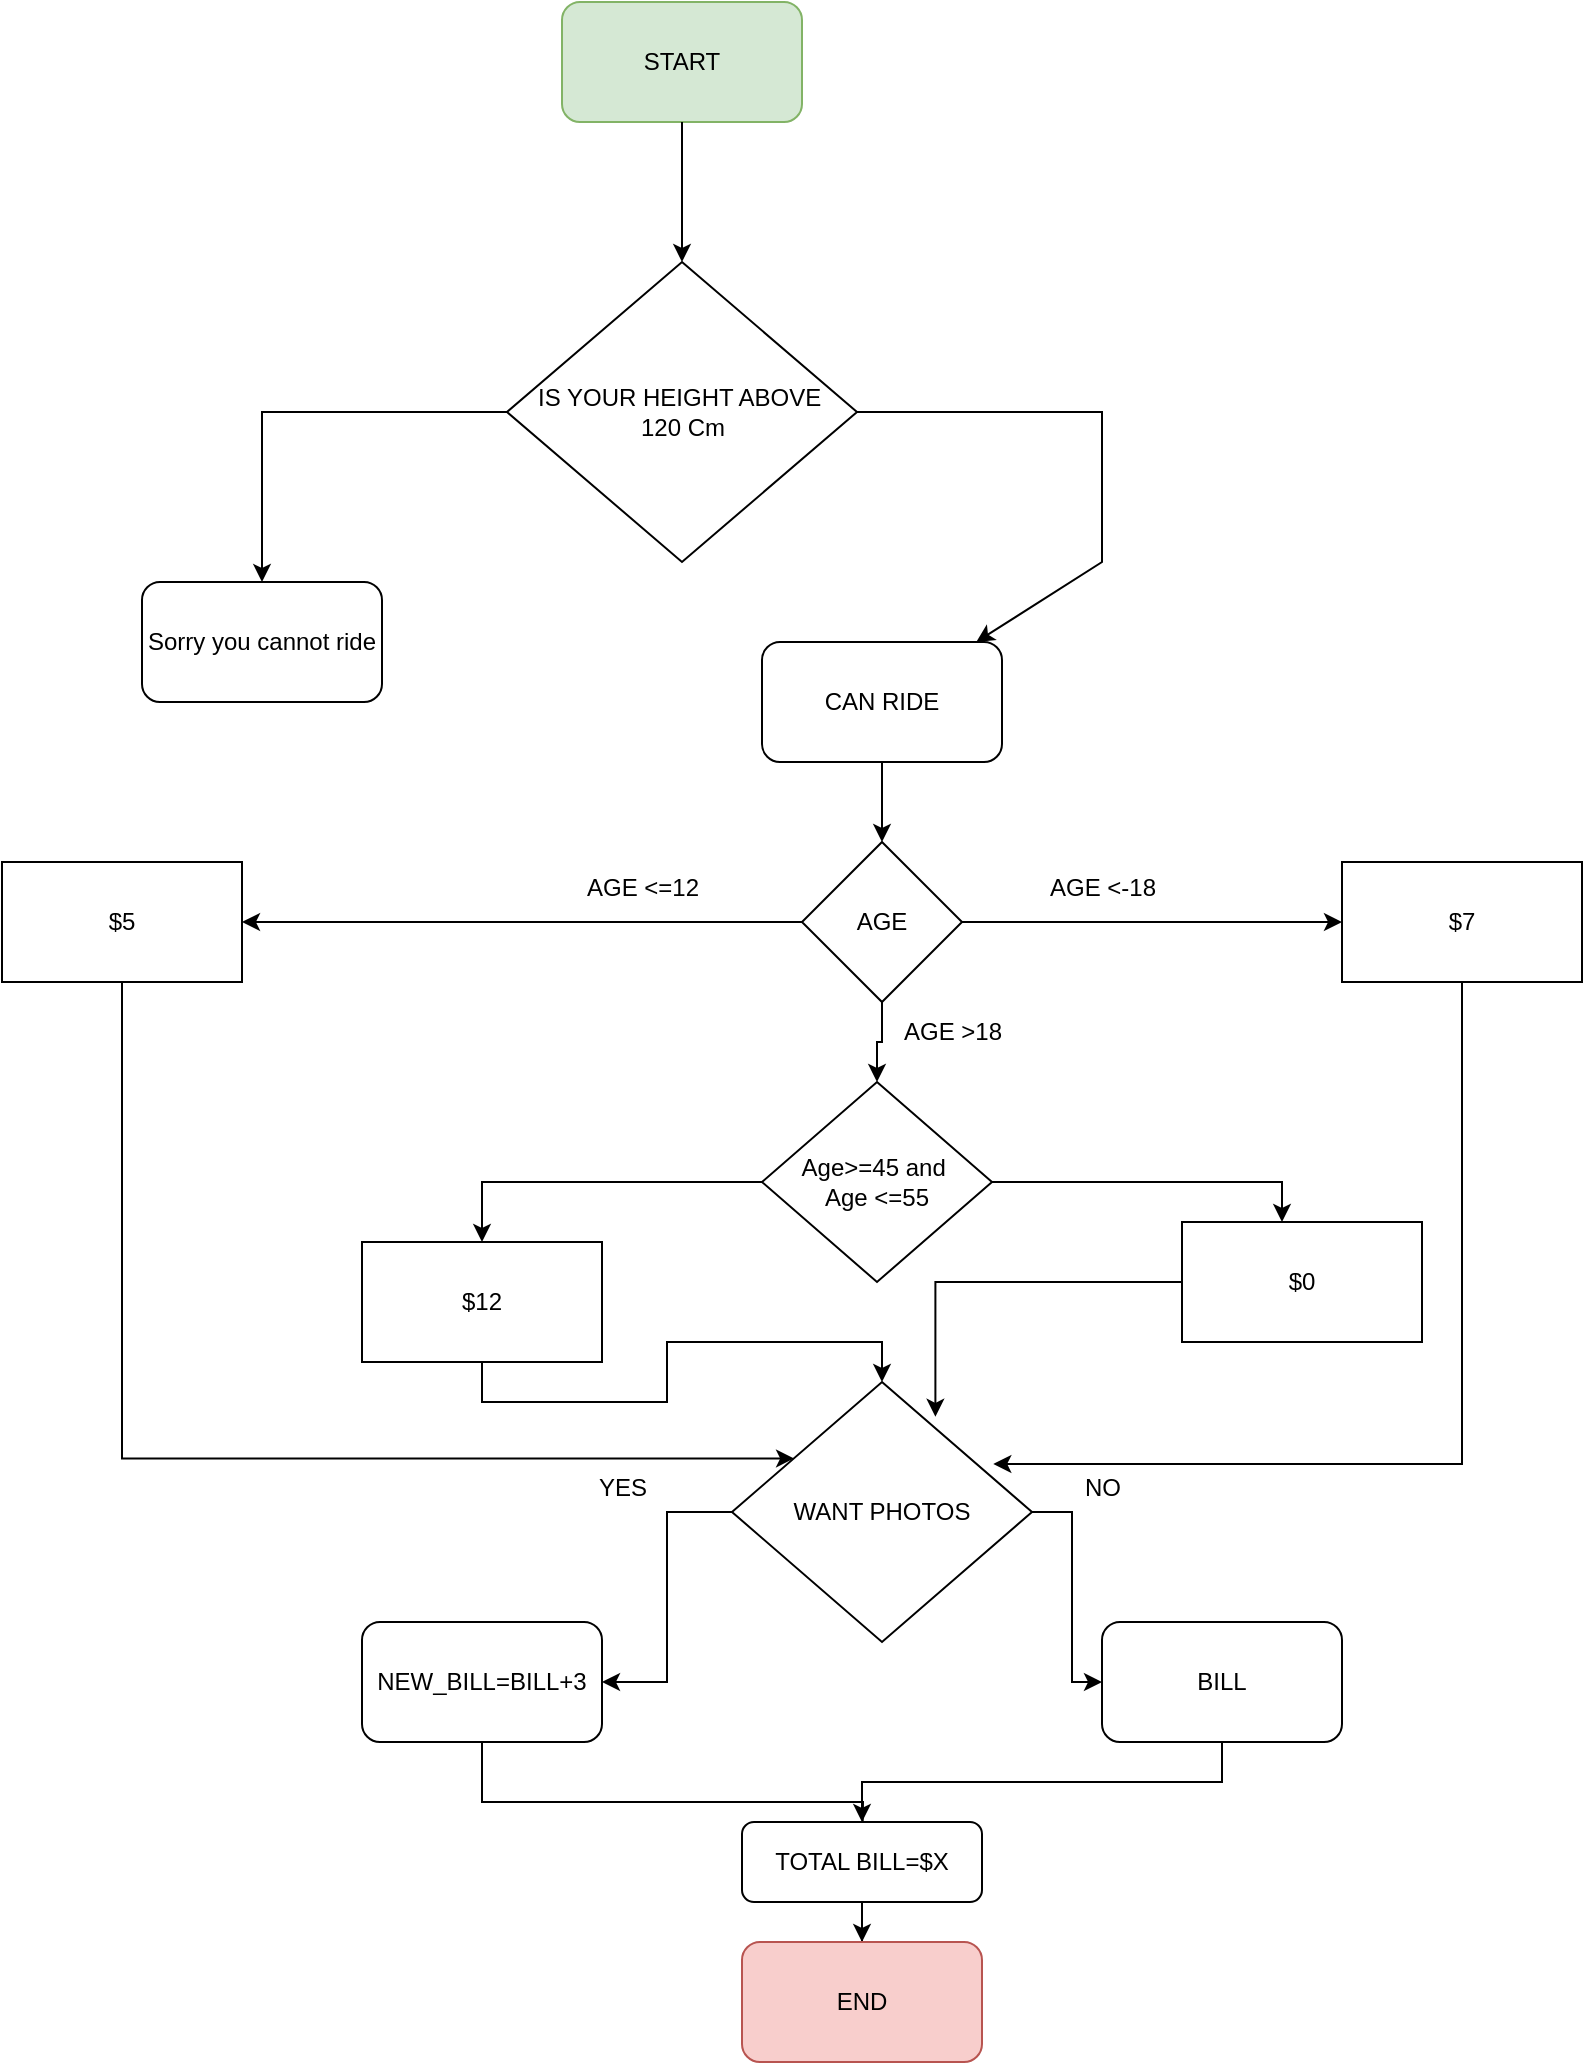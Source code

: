 <mxfile version="26.2.14">
  <diagram name="Page-1" id="wdygQc3BqSXbiUFi2Zp8">
    <mxGraphModel dx="1310" dy="752" grid="1" gridSize="10" guides="1" tooltips="1" connect="1" arrows="1" fold="1" page="1" pageScale="1" pageWidth="850" pageHeight="1100" math="0" shadow="0">
      <root>
        <mxCell id="0" />
        <mxCell id="1" parent="0" />
        <mxCell id="aP4TOOih-rEmNcO17oNH-1" value="START" style="rounded=1;whiteSpace=wrap;html=1;fillColor=#d5e8d4;strokeColor=#82b366;" parent="1" vertex="1">
          <mxGeometry x="330" y="40" width="120" height="60" as="geometry" />
        </mxCell>
        <mxCell id="aP4TOOih-rEmNcO17oNH-2" value="" style="endArrow=classic;html=1;rounded=0;exitX=0.5;exitY=1;exitDx=0;exitDy=0;" parent="1" source="aP4TOOih-rEmNcO17oNH-1" edge="1">
          <mxGeometry width="50" height="50" relative="1" as="geometry">
            <mxPoint x="380" y="260" as="sourcePoint" />
            <mxPoint x="390" y="170" as="targetPoint" />
          </mxGeometry>
        </mxCell>
        <mxCell id="aP4TOOih-rEmNcO17oNH-3" value="IS YOUR HEIGHT ABOVE&amp;nbsp;&lt;div&gt;120 Cm&lt;/div&gt;" style="rhombus;whiteSpace=wrap;html=1;" parent="1" vertex="1">
          <mxGeometry x="302.5" y="170" width="175" height="150" as="geometry" />
        </mxCell>
        <mxCell id="aP4TOOih-rEmNcO17oNH-4" value="" style="endArrow=classic;html=1;rounded=0;exitX=0;exitY=0.5;exitDx=0;exitDy=0;" parent="1" source="aP4TOOih-rEmNcO17oNH-3" edge="1">
          <mxGeometry width="50" height="50" relative="1" as="geometry">
            <mxPoint x="380" y="260" as="sourcePoint" />
            <mxPoint x="180" y="330" as="targetPoint" />
            <Array as="points">
              <mxPoint x="180" y="245" />
            </Array>
          </mxGeometry>
        </mxCell>
        <mxCell id="aP4TOOih-rEmNcO17oNH-5" value="" style="endArrow=classic;html=1;rounded=0;exitX=1;exitY=0.5;exitDx=0;exitDy=0;" parent="1" source="aP4TOOih-rEmNcO17oNH-3" target="aP4TOOih-rEmNcO17oNH-13" edge="1">
          <mxGeometry width="50" height="50" relative="1" as="geometry">
            <mxPoint x="643" y="250" as="sourcePoint" />
            <mxPoint x="600" y="280" as="targetPoint" />
            <Array as="points">
              <mxPoint x="600" y="245" />
              <mxPoint x="600" y="320" />
            </Array>
          </mxGeometry>
        </mxCell>
        <mxCell id="aP4TOOih-rEmNcO17oNH-8" value="Sorry you cannot ride" style="rounded=1;whiteSpace=wrap;html=1;" parent="1" vertex="1">
          <mxGeometry x="120" y="330" width="120" height="60" as="geometry" />
        </mxCell>
        <mxCell id="aP4TOOih-rEmNcO17oNH-13" value="CAN RIDE" style="rounded=1;whiteSpace=wrap;html=1;" parent="1" vertex="1">
          <mxGeometry x="430" y="360" width="120" height="60" as="geometry" />
        </mxCell>
        <mxCell id="aP4TOOih-rEmNcO17oNH-15" value="" style="endArrow=classic;html=1;rounded=0;exitX=0.5;exitY=1;exitDx=0;exitDy=0;" parent="1" source="aP4TOOih-rEmNcO17oNH-13" target="aP4TOOih-rEmNcO17oNH-16" edge="1">
          <mxGeometry width="50" height="50" relative="1" as="geometry">
            <mxPoint x="460" y="440" as="sourcePoint" />
            <mxPoint x="490" y="480" as="targetPoint" />
          </mxGeometry>
        </mxCell>
        <mxCell id="aP4TOOih-rEmNcO17oNH-19" style="edgeStyle=orthogonalEdgeStyle;rounded=0;orthogonalLoop=1;jettySize=auto;html=1;exitX=0;exitY=0.5;exitDx=0;exitDy=0;" parent="1" source="aP4TOOih-rEmNcO17oNH-16" target="aP4TOOih-rEmNcO17oNH-20" edge="1">
          <mxGeometry relative="1" as="geometry">
            <mxPoint x="360" y="560" as="targetPoint" />
          </mxGeometry>
        </mxCell>
        <mxCell id="aP4TOOih-rEmNcO17oNH-22" style="edgeStyle=orthogonalEdgeStyle;rounded=0;orthogonalLoop=1;jettySize=auto;html=1;exitX=1;exitY=0.5;exitDx=0;exitDy=0;" parent="1" source="aP4TOOih-rEmNcO17oNH-16" target="aP4TOOih-rEmNcO17oNH-24" edge="1">
          <mxGeometry relative="1" as="geometry">
            <mxPoint x="650" y="560" as="targetPoint" />
          </mxGeometry>
        </mxCell>
        <mxCell id="aP4TOOih-rEmNcO17oNH-25" style="edgeStyle=orthogonalEdgeStyle;rounded=0;orthogonalLoop=1;jettySize=auto;html=1;exitX=0.5;exitY=1;exitDx=0;exitDy=0;entryX=0.5;entryY=0;entryDx=0;entryDy=0;" parent="1" source="aP4TOOih-rEmNcO17oNH-16" target="aP4TOOih-rEmNcO17oNH-45" edge="1">
          <mxGeometry relative="1" as="geometry">
            <mxPoint x="489.842" y="640" as="targetPoint" />
          </mxGeometry>
        </mxCell>
        <mxCell id="aP4TOOih-rEmNcO17oNH-16" value="AGE" style="rhombus;whiteSpace=wrap;html=1;" parent="1" vertex="1">
          <mxGeometry x="450" y="460" width="80" height="80" as="geometry" />
        </mxCell>
        <mxCell id="aP4TOOih-rEmNcO17oNH-20" value="$5" style="rounded=0;whiteSpace=wrap;html=1;" parent="1" vertex="1">
          <mxGeometry x="50" y="470" width="120" height="60" as="geometry" />
        </mxCell>
        <mxCell id="aP4TOOih-rEmNcO17oNH-21" value="AGE &amp;lt;=12" style="text;html=1;align=center;verticalAlign=middle;resizable=0;points=[];autosize=1;strokeColor=none;fillColor=none;" parent="1" vertex="1">
          <mxGeometry x="330" y="468" width="80" height="30" as="geometry" />
        </mxCell>
        <mxCell id="aP4TOOih-rEmNcO17oNH-23" value="AGE &amp;lt;-18" style="text;html=1;align=center;verticalAlign=middle;resizable=0;points=[];autosize=1;strokeColor=none;fillColor=none;" parent="1" vertex="1">
          <mxGeometry x="560" y="468" width="80" height="30" as="geometry" />
        </mxCell>
        <mxCell id="aP4TOOih-rEmNcO17oNH-24" value="$7" style="rounded=0;whiteSpace=wrap;html=1;" parent="1" vertex="1">
          <mxGeometry x="720" y="470" width="120" height="60" as="geometry" />
        </mxCell>
        <mxCell id="aP4TOOih-rEmNcO17oNH-30" style="edgeStyle=orthogonalEdgeStyle;rounded=0;orthogonalLoop=1;jettySize=auto;html=1;exitX=0.5;exitY=1;exitDx=0;exitDy=0;entryX=0.5;entryY=0;entryDx=0;entryDy=0;" parent="1" source="aP4TOOih-rEmNcO17oNH-26" target="aP4TOOih-rEmNcO17oNH-28" edge="1">
          <mxGeometry relative="1" as="geometry" />
        </mxCell>
        <mxCell id="aP4TOOih-rEmNcO17oNH-26" value="$12" style="rounded=0;whiteSpace=wrap;html=1;" parent="1" vertex="1">
          <mxGeometry x="230.002" y="660" width="120" height="60" as="geometry" />
        </mxCell>
        <mxCell id="aP4TOOih-rEmNcO17oNH-27" value="AGE &amp;gt;18" style="text;html=1;align=center;verticalAlign=middle;resizable=0;points=[];autosize=1;strokeColor=none;fillColor=none;" parent="1" vertex="1">
          <mxGeometry x="490" y="540" width="70" height="30" as="geometry" />
        </mxCell>
        <mxCell id="aP4TOOih-rEmNcO17oNH-33" style="edgeStyle=orthogonalEdgeStyle;rounded=0;orthogonalLoop=1;jettySize=auto;html=1;exitX=0;exitY=0.5;exitDx=0;exitDy=0;" parent="1" source="aP4TOOih-rEmNcO17oNH-28" target="aP4TOOih-rEmNcO17oNH-34" edge="1">
          <mxGeometry relative="1" as="geometry">
            <mxPoint x="290" y="880" as="targetPoint" />
          </mxGeometry>
        </mxCell>
        <mxCell id="aP4TOOih-rEmNcO17oNH-36" style="edgeStyle=orthogonalEdgeStyle;rounded=0;orthogonalLoop=1;jettySize=auto;html=1;exitX=1;exitY=0.5;exitDx=0;exitDy=0;" parent="1" source="aP4TOOih-rEmNcO17oNH-28" target="aP4TOOih-rEmNcO17oNH-37" edge="1">
          <mxGeometry relative="1" as="geometry">
            <mxPoint x="660" y="880" as="targetPoint" />
          </mxGeometry>
        </mxCell>
        <mxCell id="aP4TOOih-rEmNcO17oNH-28" value="WANT PHOTOS" style="rhombus;whiteSpace=wrap;html=1;" parent="1" vertex="1">
          <mxGeometry x="415" y="730" width="150" height="130" as="geometry" />
        </mxCell>
        <mxCell id="aP4TOOih-rEmNcO17oNH-31" style="edgeStyle=orthogonalEdgeStyle;rounded=0;orthogonalLoop=1;jettySize=auto;html=1;exitX=0.5;exitY=1;exitDx=0;exitDy=0;entryX=0.871;entryY=0.315;entryDx=0;entryDy=0;entryPerimeter=0;" parent="1" source="aP4TOOih-rEmNcO17oNH-24" target="aP4TOOih-rEmNcO17oNH-28" edge="1">
          <mxGeometry relative="1" as="geometry">
            <Array as="points">
              <mxPoint x="780" y="771" />
            </Array>
          </mxGeometry>
        </mxCell>
        <mxCell id="aP4TOOih-rEmNcO17oNH-32" style="edgeStyle=orthogonalEdgeStyle;rounded=0;orthogonalLoop=1;jettySize=auto;html=1;exitX=0.5;exitY=1;exitDx=0;exitDy=0;entryX=0.207;entryY=0.294;entryDx=0;entryDy=0;entryPerimeter=0;" parent="1" source="aP4TOOih-rEmNcO17oNH-20" target="aP4TOOih-rEmNcO17oNH-28" edge="1">
          <mxGeometry relative="1" as="geometry">
            <Array as="points">
              <mxPoint x="110" y="768" />
            </Array>
          </mxGeometry>
        </mxCell>
        <mxCell id="aP4TOOih-rEmNcO17oNH-39" style="edgeStyle=orthogonalEdgeStyle;rounded=0;orthogonalLoop=1;jettySize=auto;html=1;exitX=0.5;exitY=1;exitDx=0;exitDy=0;" parent="1" source="aP4TOOih-rEmNcO17oNH-34" edge="1">
          <mxGeometry relative="1" as="geometry">
            <mxPoint x="480" y="970.0" as="targetPoint" />
          </mxGeometry>
        </mxCell>
        <mxCell id="aP4TOOih-rEmNcO17oNH-34" value="NEW_BILL=BILL+3" style="rounded=1;whiteSpace=wrap;html=1;" parent="1" vertex="1">
          <mxGeometry x="230" y="850" width="120" height="60" as="geometry" />
        </mxCell>
        <mxCell id="aP4TOOih-rEmNcO17oNH-35" value="YES" style="text;html=1;align=center;verticalAlign=middle;resizable=0;points=[];autosize=1;strokeColor=none;fillColor=none;" parent="1" vertex="1">
          <mxGeometry x="335" y="768" width="50" height="30" as="geometry" />
        </mxCell>
        <mxCell id="aP4TOOih-rEmNcO17oNH-40" style="edgeStyle=orthogonalEdgeStyle;rounded=0;orthogonalLoop=1;jettySize=auto;html=1;exitX=0.5;exitY=1;exitDx=0;exitDy=0;" parent="1" source="aP4TOOih-rEmNcO17oNH-37" target="aP4TOOih-rEmNcO17oNH-41" edge="1">
          <mxGeometry relative="1" as="geometry">
            <mxPoint x="480" y="980.0" as="targetPoint" />
          </mxGeometry>
        </mxCell>
        <mxCell id="aP4TOOih-rEmNcO17oNH-37" value="BILL" style="rounded=1;whiteSpace=wrap;html=1;" parent="1" vertex="1">
          <mxGeometry x="600" y="850" width="120" height="60" as="geometry" />
        </mxCell>
        <mxCell id="aP4TOOih-rEmNcO17oNH-38" value="NO" style="text;html=1;align=center;verticalAlign=middle;resizable=0;points=[];autosize=1;strokeColor=none;fillColor=none;" parent="1" vertex="1">
          <mxGeometry x="580" y="768" width="40" height="30" as="geometry" />
        </mxCell>
        <mxCell id="aP4TOOih-rEmNcO17oNH-42" style="edgeStyle=orthogonalEdgeStyle;rounded=0;orthogonalLoop=1;jettySize=auto;html=1;" parent="1" source="aP4TOOih-rEmNcO17oNH-41" target="aP4TOOih-rEmNcO17oNH-44" edge="1">
          <mxGeometry relative="1" as="geometry">
            <mxPoint x="480" y="1040" as="targetPoint" />
          </mxGeometry>
        </mxCell>
        <mxCell id="aP4TOOih-rEmNcO17oNH-41" value="TOTAL BILL=$X" style="rounded=1;whiteSpace=wrap;html=1;" parent="1" vertex="1">
          <mxGeometry x="420" y="950" width="120" height="40" as="geometry" />
        </mxCell>
        <mxCell id="aP4TOOih-rEmNcO17oNH-44" value="END" style="rounded=1;whiteSpace=wrap;html=1;fillColor=#f8cecc;strokeColor=#b85450;" parent="1" vertex="1">
          <mxGeometry x="420" y="1010" width="120" height="60" as="geometry" />
        </mxCell>
        <mxCell id="aP4TOOih-rEmNcO17oNH-46" style="edgeStyle=orthogonalEdgeStyle;rounded=0;orthogonalLoop=1;jettySize=auto;html=1;entryX=0.5;entryY=0;entryDx=0;entryDy=0;" parent="1" source="aP4TOOih-rEmNcO17oNH-45" target="aP4TOOih-rEmNcO17oNH-26" edge="1">
          <mxGeometry relative="1" as="geometry" />
        </mxCell>
        <mxCell id="aP4TOOih-rEmNcO17oNH-47" style="edgeStyle=orthogonalEdgeStyle;rounded=0;orthogonalLoop=1;jettySize=auto;html=1;exitX=1;exitY=0.5;exitDx=0;exitDy=0;" parent="1" source="aP4TOOih-rEmNcO17oNH-45" target="aP4TOOih-rEmNcO17oNH-48" edge="1">
          <mxGeometry relative="1" as="geometry">
            <mxPoint x="670" y="640" as="targetPoint" />
            <Array as="points">
              <mxPoint x="690" y="630" />
            </Array>
          </mxGeometry>
        </mxCell>
        <mxCell id="aP4TOOih-rEmNcO17oNH-45" value="Age&amp;gt;=45 and&amp;nbsp;&lt;div&gt;Age &amp;lt;=55&lt;/div&gt;" style="rhombus;whiteSpace=wrap;html=1;" parent="1" vertex="1">
          <mxGeometry x="430" y="580" width="115" height="100" as="geometry" />
        </mxCell>
        <mxCell id="aP4TOOih-rEmNcO17oNH-48" value="$0" style="rounded=0;whiteSpace=wrap;html=1;" parent="1" vertex="1">
          <mxGeometry x="640" y="650" width="120" height="60" as="geometry" />
        </mxCell>
        <mxCell id="aP4TOOih-rEmNcO17oNH-49" style="edgeStyle=orthogonalEdgeStyle;rounded=0;orthogonalLoop=1;jettySize=auto;html=1;entryX=0.678;entryY=0.134;entryDx=0;entryDy=0;entryPerimeter=0;" parent="1" source="aP4TOOih-rEmNcO17oNH-48" target="aP4TOOih-rEmNcO17oNH-28" edge="1">
          <mxGeometry relative="1" as="geometry" />
        </mxCell>
      </root>
    </mxGraphModel>
  </diagram>
</mxfile>
